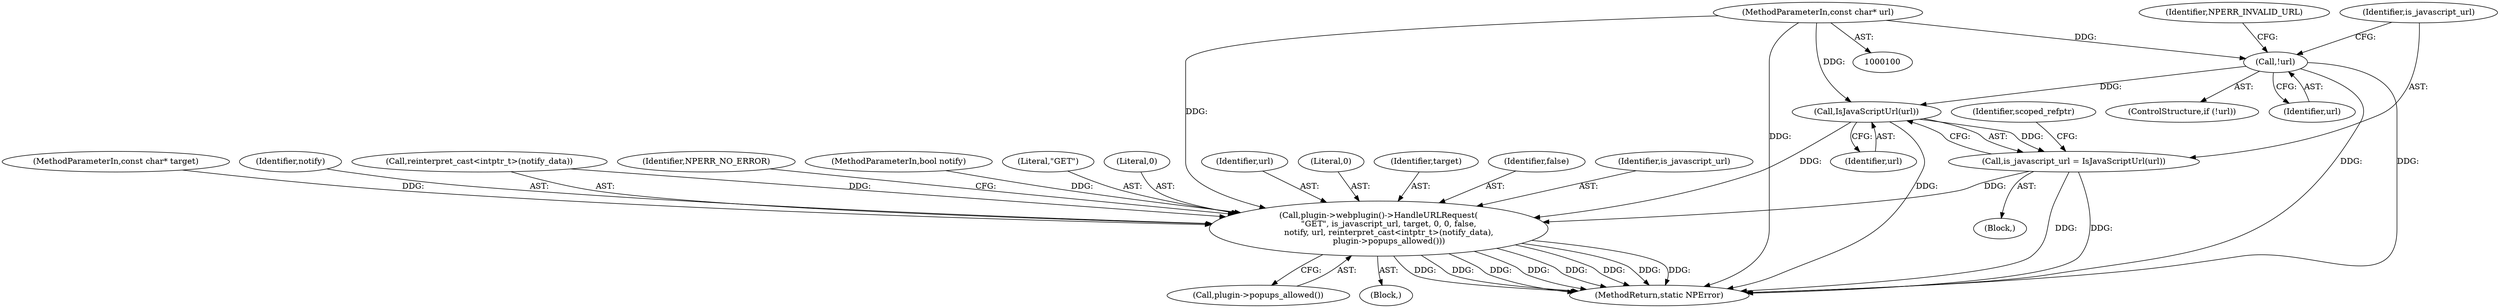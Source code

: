 digraph "1_Chrome_ea3d1d84be3d6f97bf50e76511c9e26af6895533_22@pointer" {
"1000108" [label="(Call,!url)"];
"1000102" [label="(MethodParameterIn,const char* url)"];
"1000115" [label="(Call,IsJavaScriptUrl(url))"];
"1000113" [label="(Call,is_javascript_url = IsJavaScriptUrl(url))"];
"1000128" [label="(Call,plugin->webplugin()->HandleURLRequest(\n        \"GET\", is_javascript_url, target, 0, 0, false,\n        notify, url, reinterpret_cast<intptr_t>(notify_data),\n        plugin->popups_allowed()))"];
"1000109" [label="(Identifier,url)"];
"1000116" [label="(Identifier,url)"];
"1000119" [label="(Identifier,scoped_refptr)"];
"1000128" [label="(Call,plugin->webplugin()->HandleURLRequest(\n        \"GET\", is_javascript_url, target, 0, 0, false,\n        notify, url, reinterpret_cast<intptr_t>(notify_data),\n        plugin->popups_allowed()))"];
"1000136" [label="(Identifier,url)"];
"1000133" [label="(Literal,0)"];
"1000140" [label="(Call,plugin->popups_allowed())"];
"1000131" [label="(Identifier,target)"];
"1000134" [label="(Identifier,false)"];
"1000102" [label="(MethodParameterIn,const char* url)"];
"1000130" [label="(Identifier,is_javascript_url)"];
"1000103" [label="(MethodParameterIn,const char* target)"];
"1000111" [label="(Identifier,NPERR_INVALID_URL)"];
"1000135" [label="(Identifier,notify)"];
"1000107" [label="(ControlStructure,if (!url))"];
"1000114" [label="(Identifier,is_javascript_url)"];
"1000137" [label="(Call,reinterpret_cast<intptr_t>(notify_data))"];
"1000147" [label="(Identifier,NPERR_NO_ERROR)"];
"1000104" [label="(MethodParameterIn,bool notify)"];
"1000113" [label="(Call,is_javascript_url = IsJavaScriptUrl(url))"];
"1000108" [label="(Call,!url)"];
"1000115" [label="(Call,IsJavaScriptUrl(url))"];
"1000106" [label="(Block,)"];
"1000127" [label="(Block,)"];
"1000129" [label="(Literal,\"GET\")"];
"1000148" [label="(MethodReturn,static NPError)"];
"1000132" [label="(Literal,0)"];
"1000108" -> "1000107"  [label="AST: "];
"1000108" -> "1000109"  [label="CFG: "];
"1000109" -> "1000108"  [label="AST: "];
"1000111" -> "1000108"  [label="CFG: "];
"1000114" -> "1000108"  [label="CFG: "];
"1000108" -> "1000148"  [label="DDG: "];
"1000108" -> "1000148"  [label="DDG: "];
"1000102" -> "1000108"  [label="DDG: "];
"1000108" -> "1000115"  [label="DDG: "];
"1000102" -> "1000100"  [label="AST: "];
"1000102" -> "1000148"  [label="DDG: "];
"1000102" -> "1000115"  [label="DDG: "];
"1000102" -> "1000128"  [label="DDG: "];
"1000115" -> "1000113"  [label="AST: "];
"1000115" -> "1000116"  [label="CFG: "];
"1000116" -> "1000115"  [label="AST: "];
"1000113" -> "1000115"  [label="CFG: "];
"1000115" -> "1000148"  [label="DDG: "];
"1000115" -> "1000113"  [label="DDG: "];
"1000115" -> "1000128"  [label="DDG: "];
"1000113" -> "1000106"  [label="AST: "];
"1000114" -> "1000113"  [label="AST: "];
"1000119" -> "1000113"  [label="CFG: "];
"1000113" -> "1000148"  [label="DDG: "];
"1000113" -> "1000148"  [label="DDG: "];
"1000113" -> "1000128"  [label="DDG: "];
"1000128" -> "1000127"  [label="AST: "];
"1000128" -> "1000140"  [label="CFG: "];
"1000129" -> "1000128"  [label="AST: "];
"1000130" -> "1000128"  [label="AST: "];
"1000131" -> "1000128"  [label="AST: "];
"1000132" -> "1000128"  [label="AST: "];
"1000133" -> "1000128"  [label="AST: "];
"1000134" -> "1000128"  [label="AST: "];
"1000135" -> "1000128"  [label="AST: "];
"1000136" -> "1000128"  [label="AST: "];
"1000137" -> "1000128"  [label="AST: "];
"1000140" -> "1000128"  [label="AST: "];
"1000147" -> "1000128"  [label="CFG: "];
"1000128" -> "1000148"  [label="DDG: "];
"1000128" -> "1000148"  [label="DDG: "];
"1000128" -> "1000148"  [label="DDG: "];
"1000128" -> "1000148"  [label="DDG: "];
"1000128" -> "1000148"  [label="DDG: "];
"1000128" -> "1000148"  [label="DDG: "];
"1000128" -> "1000148"  [label="DDG: "];
"1000128" -> "1000148"  [label="DDG: "];
"1000103" -> "1000128"  [label="DDG: "];
"1000104" -> "1000128"  [label="DDG: "];
"1000137" -> "1000128"  [label="DDG: "];
}
